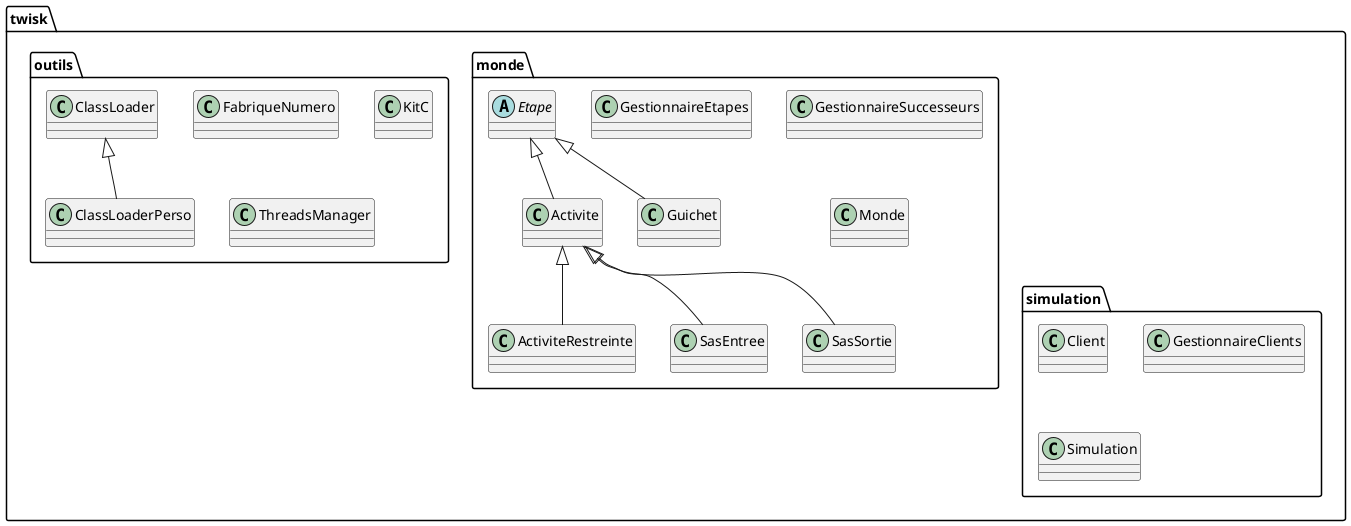 @startuml
package twisk{
package monde{
class Activite extends Etape{}
class ActiviteRestreinte extends Activite{}
abstract class Etape {}
class GestionnaireEtapes{}
class GestionnaireSuccesseurs{}
class Guichet extends Etape{}
class Monde {}
class SasEntree extends Activite{}
class SasSortie extends Activite{}
}
package outils{
class ClassLoaderPerso extends ClassLoader{}
class FabriqueNumero{}
class KitC{}
class ThreadsManager{}
}
package simulation{
class Client{}
class GestionnaireClients{}
class Simulation{}
}
}
@enduml